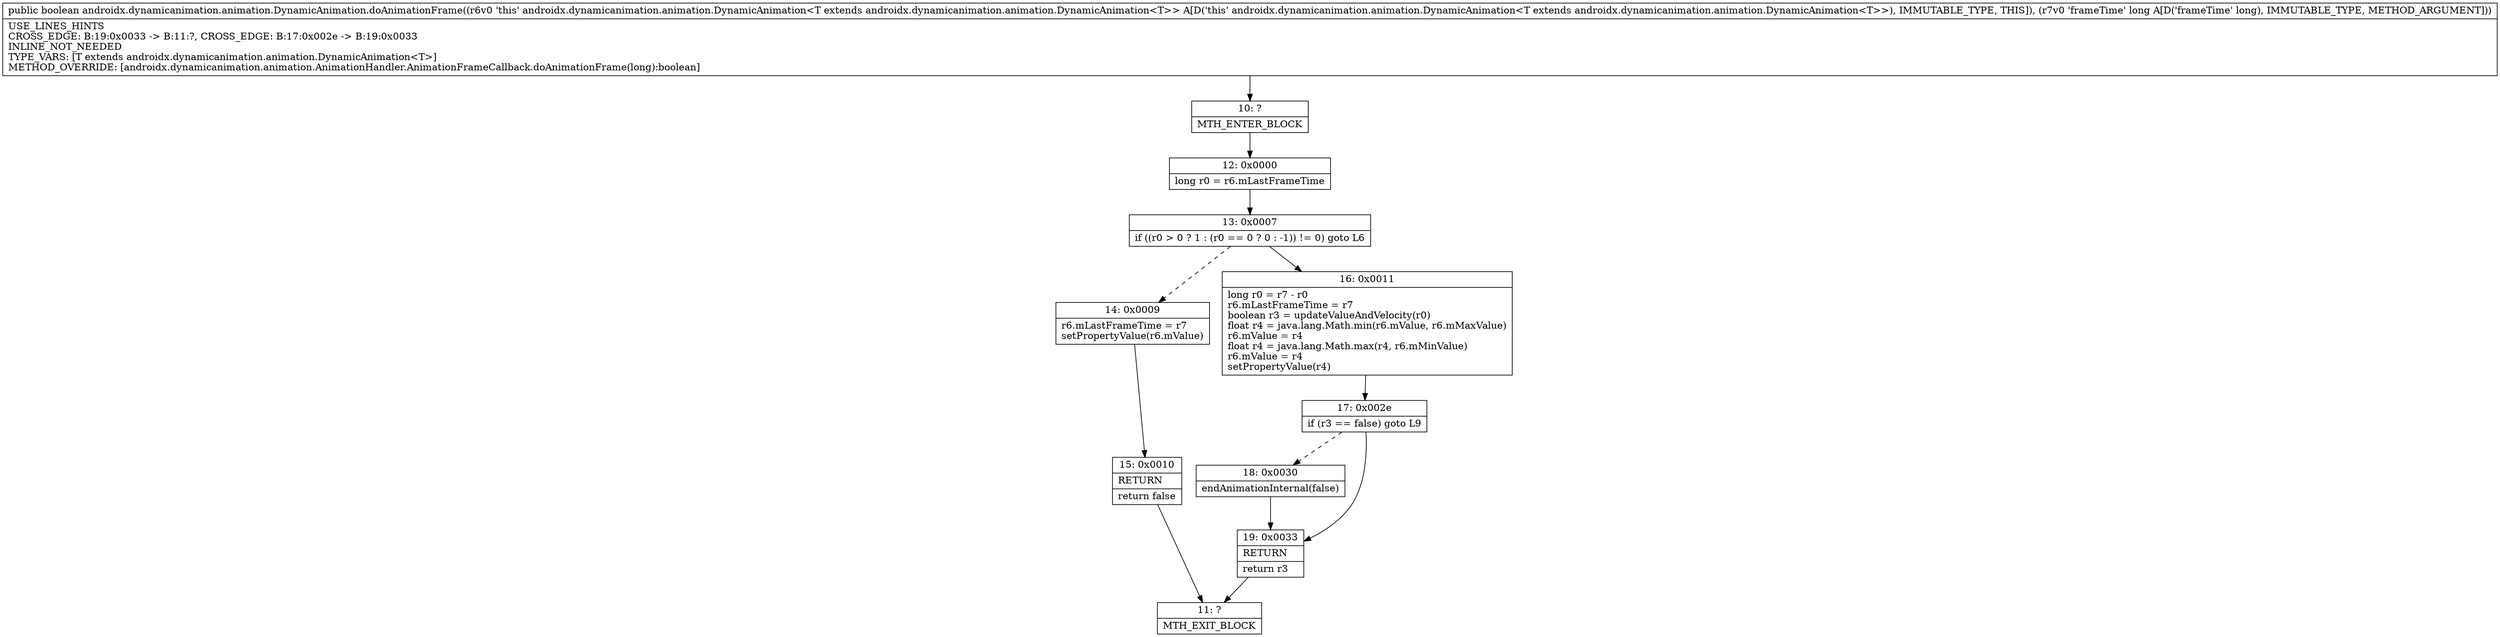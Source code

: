 digraph "CFG forandroidx.dynamicanimation.animation.DynamicAnimation.doAnimationFrame(J)Z" {
Node_10 [shape=record,label="{10\:\ ?|MTH_ENTER_BLOCK\l}"];
Node_12 [shape=record,label="{12\:\ 0x0000|long r0 = r6.mLastFrameTime\l}"];
Node_13 [shape=record,label="{13\:\ 0x0007|if ((r0 \> 0 ? 1 : (r0 == 0 ? 0 : \-1)) != 0) goto L6\l}"];
Node_14 [shape=record,label="{14\:\ 0x0009|r6.mLastFrameTime = r7\lsetPropertyValue(r6.mValue)\l}"];
Node_15 [shape=record,label="{15\:\ 0x0010|RETURN\l|return false\l}"];
Node_11 [shape=record,label="{11\:\ ?|MTH_EXIT_BLOCK\l}"];
Node_16 [shape=record,label="{16\:\ 0x0011|long r0 = r7 \- r0\lr6.mLastFrameTime = r7\lboolean r3 = updateValueAndVelocity(r0)\lfloat r4 = java.lang.Math.min(r6.mValue, r6.mMaxValue)\lr6.mValue = r4\lfloat r4 = java.lang.Math.max(r4, r6.mMinValue)\lr6.mValue = r4\lsetPropertyValue(r4)\l}"];
Node_17 [shape=record,label="{17\:\ 0x002e|if (r3 == false) goto L9\l}"];
Node_18 [shape=record,label="{18\:\ 0x0030|endAnimationInternal(false)\l}"];
Node_19 [shape=record,label="{19\:\ 0x0033|RETURN\l|return r3\l}"];
MethodNode[shape=record,label="{public boolean androidx.dynamicanimation.animation.DynamicAnimation.doAnimationFrame((r6v0 'this' androidx.dynamicanimation.animation.DynamicAnimation\<T extends androidx.dynamicanimation.animation.DynamicAnimation\<T\>\> A[D('this' androidx.dynamicanimation.animation.DynamicAnimation\<T extends androidx.dynamicanimation.animation.DynamicAnimation\<T\>\>), IMMUTABLE_TYPE, THIS]), (r7v0 'frameTime' long A[D('frameTime' long), IMMUTABLE_TYPE, METHOD_ARGUMENT]))  | USE_LINES_HINTS\lCROSS_EDGE: B:19:0x0033 \-\> B:11:?, CROSS_EDGE: B:17:0x002e \-\> B:19:0x0033\lINLINE_NOT_NEEDED\lTYPE_VARS: [T extends androidx.dynamicanimation.animation.DynamicAnimation\<T\>]\lMETHOD_OVERRIDE: [androidx.dynamicanimation.animation.AnimationHandler.AnimationFrameCallback.doAnimationFrame(long):boolean]\l}"];
MethodNode -> Node_10;Node_10 -> Node_12;
Node_12 -> Node_13;
Node_13 -> Node_14[style=dashed];
Node_13 -> Node_16;
Node_14 -> Node_15;
Node_15 -> Node_11;
Node_16 -> Node_17;
Node_17 -> Node_18[style=dashed];
Node_17 -> Node_19;
Node_18 -> Node_19;
Node_19 -> Node_11;
}

